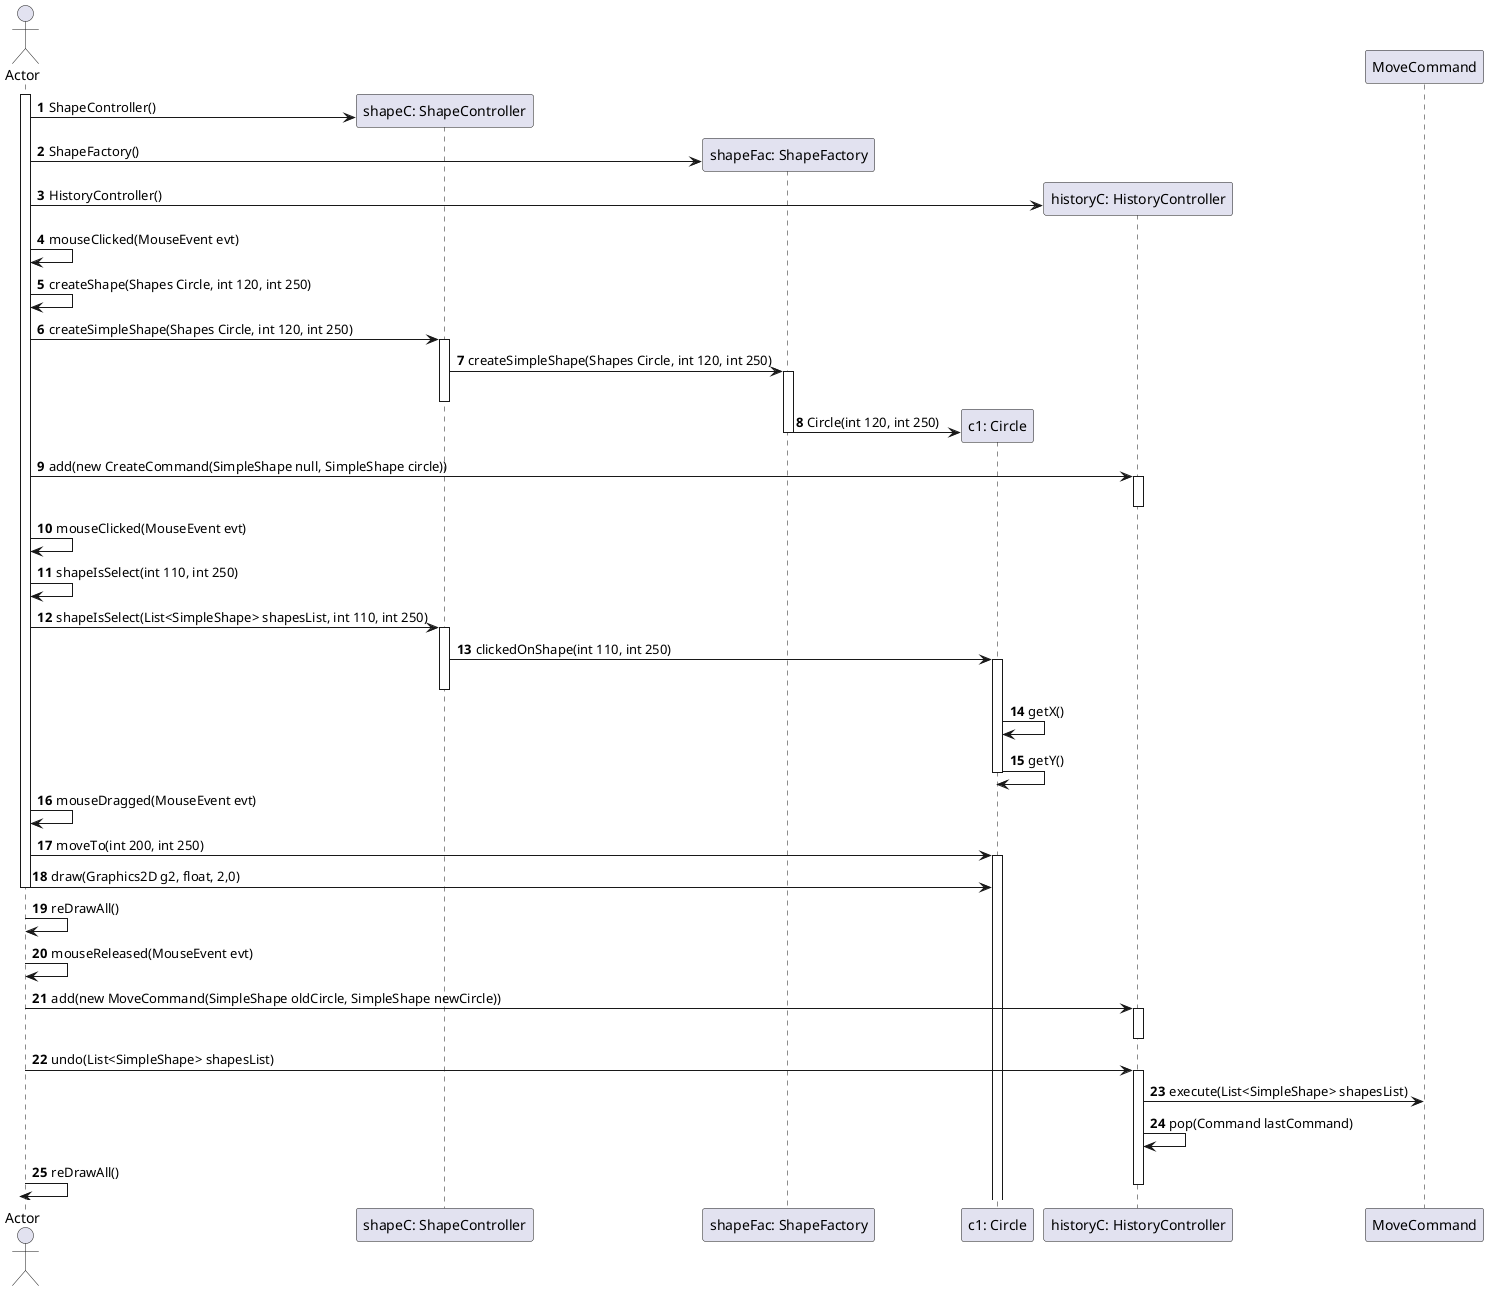 @startuml

autonumber

actor Actor as JDrawingFrame
participant "shapeC: ShapeController" as shapeController
participant "shapeFac: ShapeFactory" as shapeFac
participant "c1: Circle" as Circle
participant "historyC: HistoryController" as histController


activate JDrawingFrame
JDrawingFrame -> shapeController ** : ShapeController()
JDrawingFrame -> shapeFac ** : ShapeFactory()
JDrawingFrame -> histController ** : HistoryController()

JDrawingFrame -> JDrawingFrame : mouseClicked(MouseEvent evt)
JDrawingFrame -> JDrawingFrame : createShape(Shapes Circle, int 120, int 250)
JDrawingFrame -> shapeController ++ : createSimpleShape(Shapes Circle, int 120, int 250)
shapeController -> shapeFac ++-- : createSimpleShape(Shapes Circle, int 120, int 250)
shapeFac -> Circle ** : Circle(int 120, int 250)
deactivate shapeFac

JDrawingFrame -> histController ++ : add(new CreateCommand(SimpleShape null, SimpleShape circle))
deactivate histController

JDrawingFrame -> JDrawingFrame : mouseClicked(MouseEvent evt)
JDrawingFrame -> JDrawingFrame : shapeIsSelect(int 110, int 250)
JDrawingFrame -> shapeController ++ : shapeIsSelect(List<SimpleShape> shapesList, int 110, int 250)
shapeController -> Circle ++-- : clickedOnShape(int 110, int 250)
Circle -> Circle : getX()
Circle -> Circle -- : getY()

JDrawingFrame -> JDrawingFrame : mouseDragged(MouseEvent evt)
JDrawingFrame -> Circle ++ : moveTo(int 200, int 250)
JDrawingFrame -> Circle -- : draw(Graphics2D g2, float, 2,0)
JDrawingFrame -> JDrawingFrame : reDrawAll()

JDrawingFrame -> JDrawingFrame : mouseReleased(MouseEvent evt)
JDrawingFrame -> histController ++ : add(new MoveCommand(SimpleShape oldCircle, SimpleShape newCircle))
deactivate histController

JDrawingFrame -> histController ++ : undo(List<SimpleShape> shapesList)
histController -> MoveCommand : execute(List<SimpleShape> shapesList)
histController -> histController : pop(Command lastCommand)
JDrawingFrame -> JDrawingFrame : reDrawAll()
deactivate histController


' Objectif de ce diagram :
' On a déjà notre frame diponible
' On va ajouter une forme Circle + Triangle que l'on va grouper puis déplacer

deactivate JDrawingFrame
@enduml